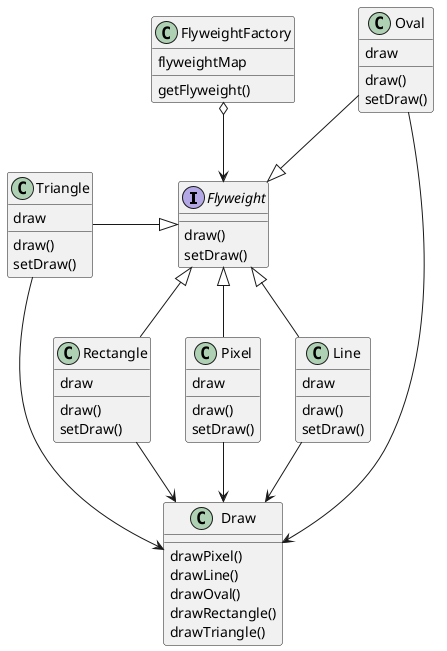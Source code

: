 @startuml
interface Flyweight
Flyweight : draw()
Flyweight : setDraw()
FlyweightFactory : getFlyweight()
FlyweightFactory : flyweightMap
Pixel : draw()
Pixel : setDraw()
Pixel : draw
Draw : drawPixel()
Draw : drawLine()
Draw : drawOval()
Draw : drawRectangle()
Draw : drawTriangle()


Line : draw()
Line : setDraw()
Line : draw

Oval : draw()
Oval : setDraw()
Oval : draw

Rectangle : draw()
Rectangle : setDraw()
Rectangle : draw

Triangle : draw()
Triangle : setDraw()
Triangle : draw

FlyweightFactory o--> Flyweight
Flyweight <|-- Pixel
Flyweight <|-- Line
Oval --|> Flyweight
Flyweight <|- Rectangle
Triangle -|> Flyweight

Pixel --> Draw
Oval --> Draw
Line --> Draw
Rectangle --> Draw
Triangle --> Draw

@enduml
